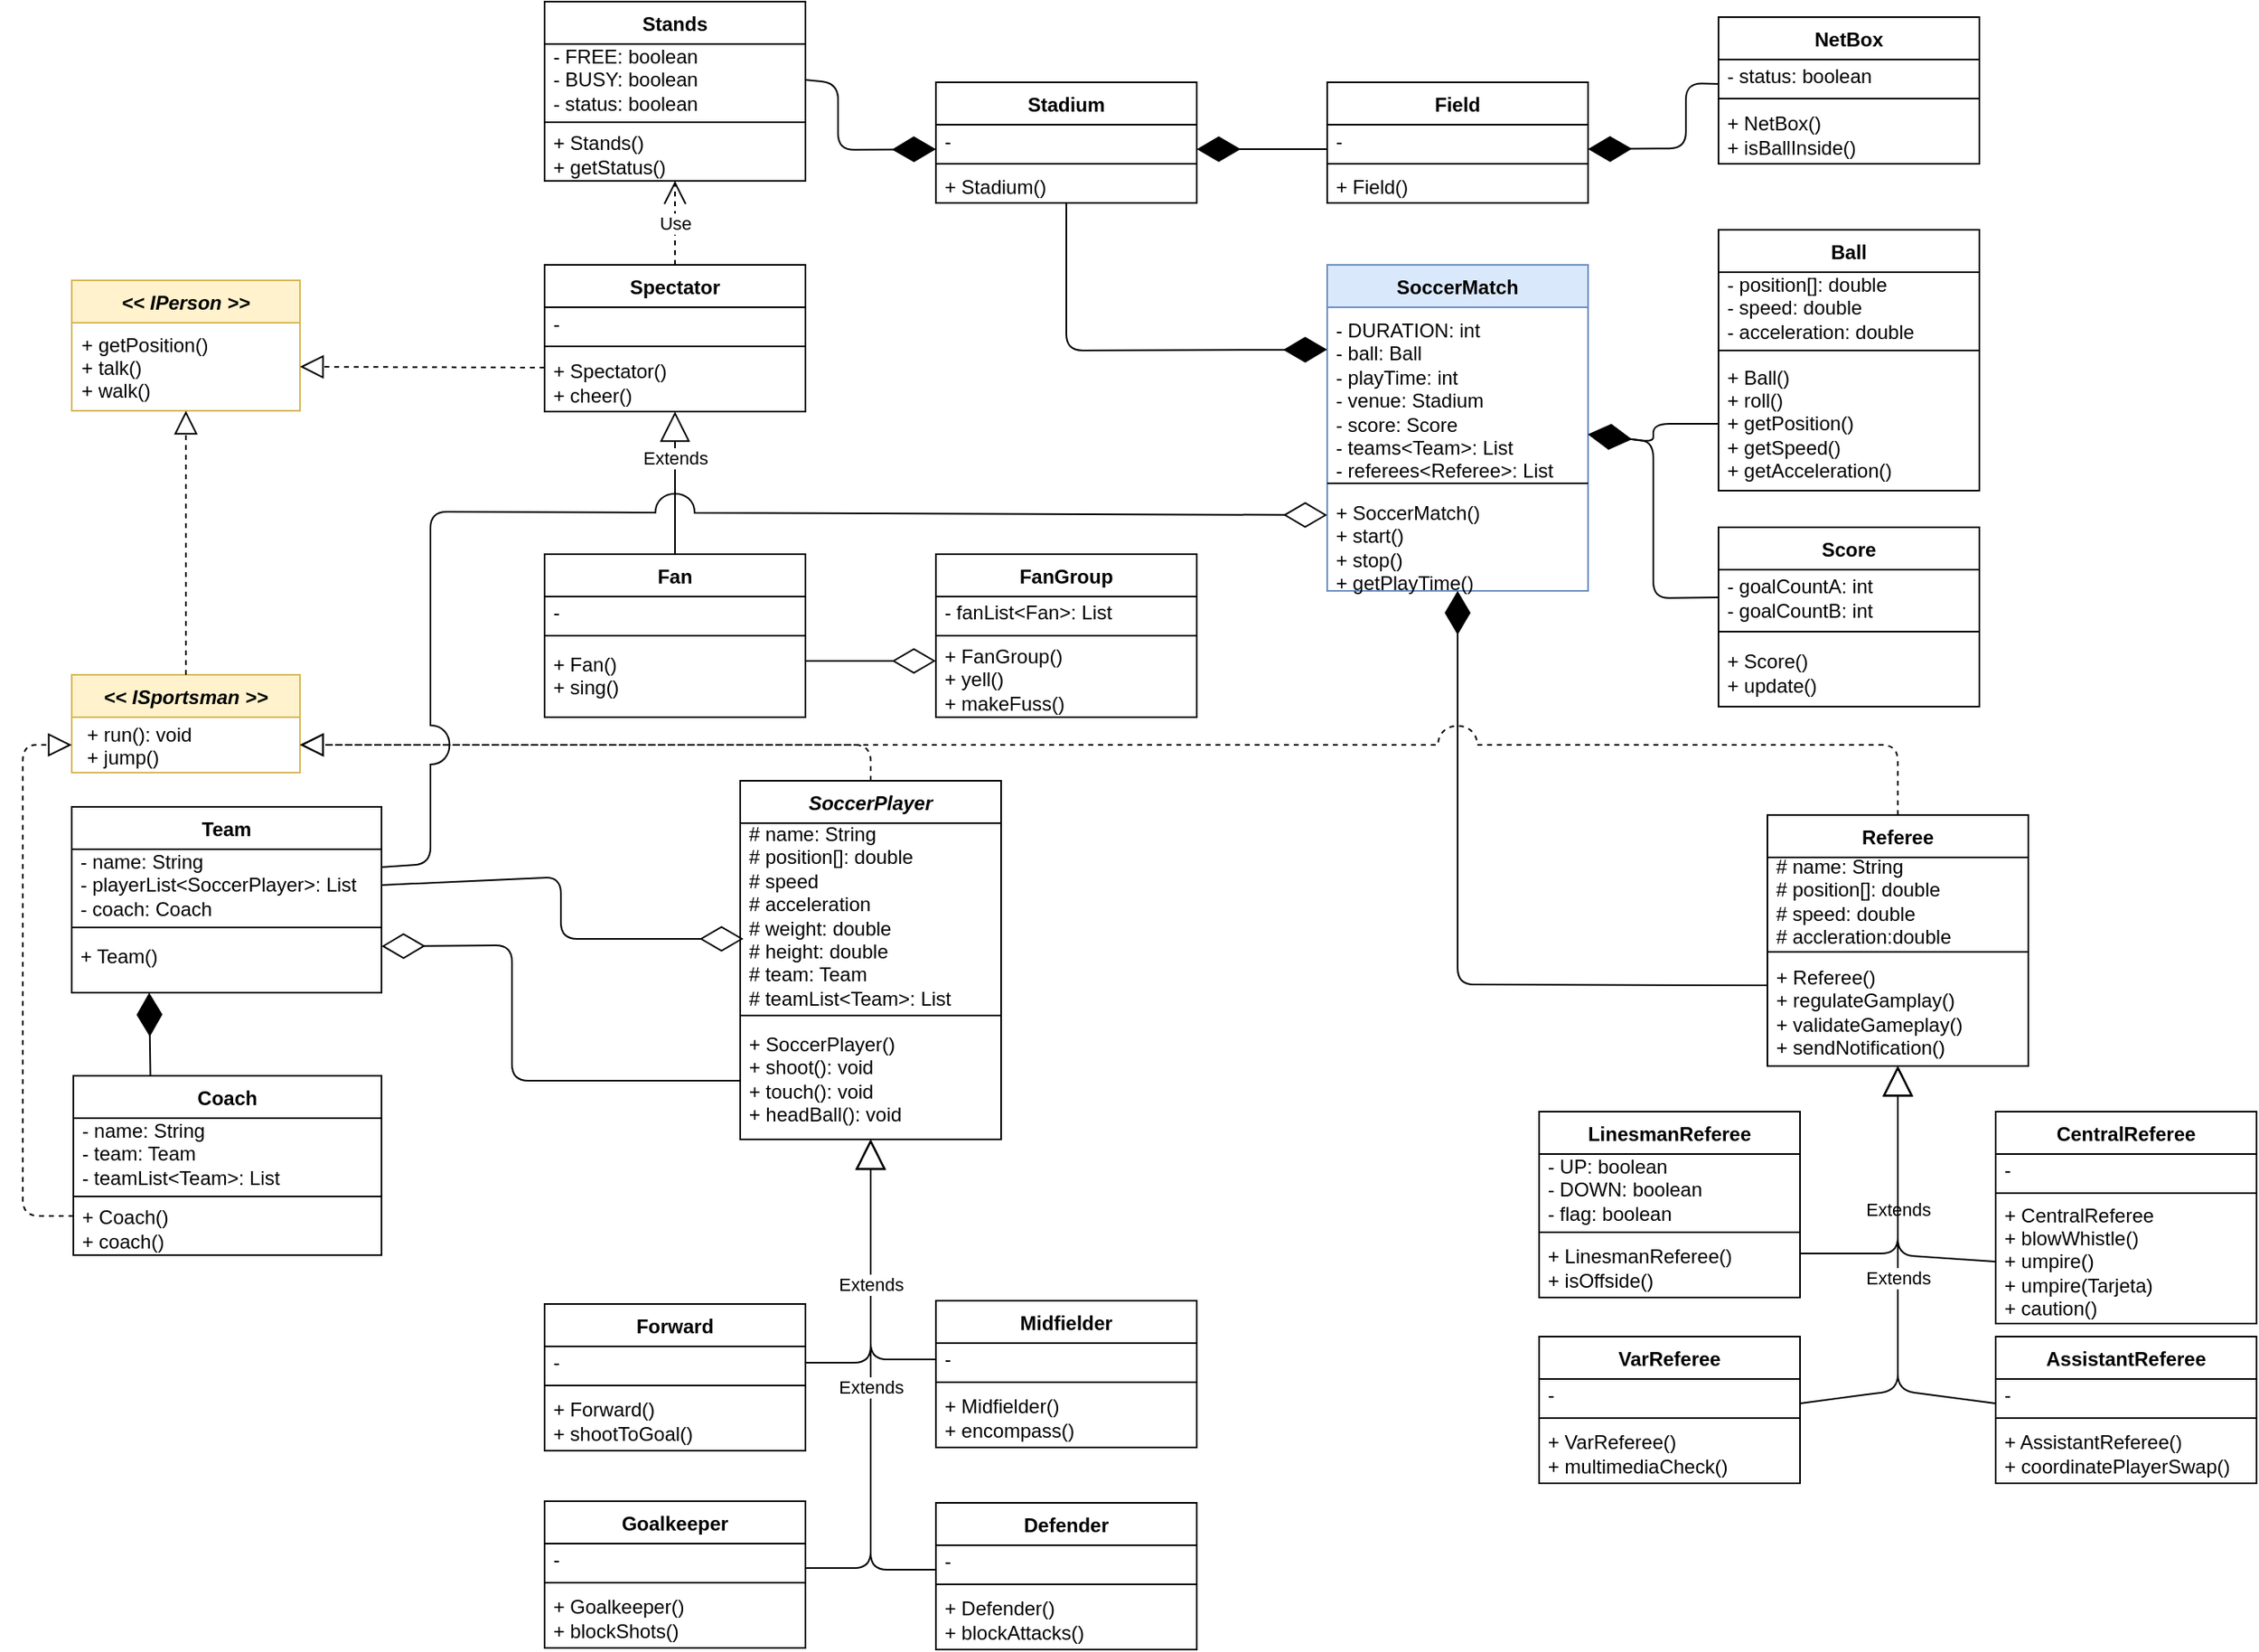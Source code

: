 <mxfile version="10.6.6" type="device"><diagram id="W4OydyBLqJ430zcBd8eJ" name="Page-1"><mxGraphModel dx="556" dy="326" grid="1" gridSize="10" guides="1" tooltips="1" connect="1" arrows="1" fold="1" page="1" pageScale="1" pageWidth="850" pageHeight="1100" math="0" shadow="0"><root><mxCell id="0"/><mxCell id="1" parent="0"/><mxCell id="xYH_b4PpaxSMc2fAqh4Q-1" value="SoccerPlayer" style="swimlane;fontStyle=3;align=center;verticalAlign=top;childLayout=stackLayout;horizontal=1;startSize=26;horizontalStack=0;resizeParent=1;resizeParentMax=0;resizeLast=0;collapsible=1;marginBottom=0;" parent="1" vertex="1"><mxGeometry x="520" y="508" width="160" height="220" as="geometry"/></mxCell><mxCell id="xYH_b4PpaxSMc2fAqh4Q-5" value="&lt;div&gt;&amp;nbsp;# name: String&lt;/div&gt;&lt;div&gt;&amp;nbsp;# position[]: double&lt;/div&gt;&lt;div&gt;&amp;nbsp;# speed&lt;/div&gt;&lt;div&gt;&amp;nbsp;# acceleration&lt;/div&gt;&lt;div&gt;&amp;nbsp;# weight: double&lt;br&gt;&lt;/div&gt;&lt;div&gt;&amp;nbsp;# height: double&lt;/div&gt;&lt;div&gt;&amp;nbsp;# team: Team&lt;/div&gt;&lt;div&gt;&amp;nbsp;# teamList&amp;lt;Team&amp;gt;: List&lt;br&gt;&lt;/div&gt;" style="text;html=1;strokeColor=none;fillColor=none;align=left;verticalAlign=middle;whiteSpace=wrap;rounded=0;" parent="xYH_b4PpaxSMc2fAqh4Q-1" vertex="1"><mxGeometry y="26" width="160" height="114" as="geometry"/></mxCell><mxCell id="xYH_b4PpaxSMc2fAqh4Q-3" value="" style="line;strokeWidth=1;fillColor=none;align=left;verticalAlign=middle;spacingTop=-1;spacingLeft=3;spacingRight=3;rotatable=0;labelPosition=right;points=[];portConstraint=eastwest;" parent="xYH_b4PpaxSMc2fAqh4Q-1" vertex="1"><mxGeometry y="140" width="160" height="8" as="geometry"/></mxCell><mxCell id="xYH_b4PpaxSMc2fAqh4Q-6" value="&lt;div&gt;&amp;nbsp;+ SoccerPlayer()&lt;br&gt;&lt;/div&gt;&lt;div&gt;&amp;nbsp;+ shoot(): void&lt;br&gt;&lt;/div&gt;&lt;div&gt;&amp;nbsp;+ touch(): void&lt;br&gt;&lt;/div&gt;&lt;div&gt;&amp;nbsp;+ headBall(): void&lt;br&gt;&lt;/div&gt;" style="text;html=1;strokeColor=none;fillColor=none;align=left;verticalAlign=top;whiteSpace=wrap;rounded=0;" parent="xYH_b4PpaxSMc2fAqh4Q-1" vertex="1"><mxGeometry y="148" width="160" height="72" as="geometry"/></mxCell><mxCell id="xYH_b4PpaxSMc2fAqh4Q-7" value="Forward" style="swimlane;fontStyle=1;align=center;verticalAlign=top;childLayout=stackLayout;horizontal=1;startSize=26;horizontalStack=0;resizeParent=1;resizeParentMax=0;resizeLast=0;collapsible=1;marginBottom=0;" parent="1" vertex="1"><mxGeometry x="400" y="829" width="160" height="90" as="geometry"/></mxCell><mxCell id="xYH_b4PpaxSMc2fAqh4Q-8" value="&amp;nbsp;-&amp;nbsp;" style="text;html=1;strokeColor=none;fillColor=none;align=left;verticalAlign=middle;whiteSpace=wrap;rounded=0;" parent="xYH_b4PpaxSMc2fAqh4Q-7" vertex="1"><mxGeometry y="26" width="160" height="20" as="geometry"/></mxCell><mxCell id="xYH_b4PpaxSMc2fAqh4Q-9" value="" style="line;strokeWidth=1;fillColor=none;align=left;verticalAlign=middle;spacingTop=-1;spacingLeft=3;spacingRight=3;rotatable=0;labelPosition=right;points=[];portConstraint=eastwest;" parent="xYH_b4PpaxSMc2fAqh4Q-7" vertex="1"><mxGeometry y="46" width="160" height="8" as="geometry"/></mxCell><mxCell id="xYH_b4PpaxSMc2fAqh4Q-10" value="&lt;div&gt;&amp;nbsp;+ Forward()&lt;br&gt;&lt;/div&gt;&lt;div&gt;&amp;nbsp;+ shootToGoal()&lt;/div&gt;" style="text;html=1;strokeColor=none;fillColor=none;align=left;verticalAlign=middle;whiteSpace=wrap;rounded=0;" parent="xYH_b4PpaxSMc2fAqh4Q-7" vertex="1"><mxGeometry y="54" width="160" height="36" as="geometry"/></mxCell><mxCell id="xYH_b4PpaxSMc2fAqh4Q-11" value="Defender" style="swimlane;fontStyle=1;align=center;verticalAlign=top;childLayout=stackLayout;horizontal=1;startSize=26;horizontalStack=0;resizeParent=1;resizeParentMax=0;resizeLast=0;collapsible=1;marginBottom=0;" parent="1" vertex="1"><mxGeometry x="640" y="951" width="160" height="90" as="geometry"/></mxCell><mxCell id="xYH_b4PpaxSMc2fAqh4Q-12" value="&amp;nbsp;-&amp;nbsp;" style="text;html=1;strokeColor=none;fillColor=none;align=left;verticalAlign=middle;whiteSpace=wrap;rounded=0;" parent="xYH_b4PpaxSMc2fAqh4Q-11" vertex="1"><mxGeometry y="26" width="160" height="20" as="geometry"/></mxCell><mxCell id="xYH_b4PpaxSMc2fAqh4Q-13" value="" style="line;strokeWidth=1;fillColor=none;align=left;verticalAlign=middle;spacingTop=-1;spacingLeft=3;spacingRight=3;rotatable=0;labelPosition=right;points=[];portConstraint=eastwest;" parent="xYH_b4PpaxSMc2fAqh4Q-11" vertex="1"><mxGeometry y="46" width="160" height="8" as="geometry"/></mxCell><mxCell id="xYH_b4PpaxSMc2fAqh4Q-14" value="&amp;nbsp;+ Defender()&lt;br&gt;&amp;nbsp;+ blockAttacks()&lt;br&gt;" style="text;html=1;strokeColor=none;fillColor=none;align=left;verticalAlign=middle;whiteSpace=wrap;rounded=0;" parent="xYH_b4PpaxSMc2fAqh4Q-11" vertex="1"><mxGeometry y="54" width="160" height="36" as="geometry"/></mxCell><mxCell id="xYH_b4PpaxSMc2fAqh4Q-15" value="Midfielder" style="swimlane;fontStyle=1;align=center;verticalAlign=top;childLayout=stackLayout;horizontal=1;startSize=26;horizontalStack=0;resizeParent=1;resizeParentMax=0;resizeLast=0;collapsible=1;marginBottom=0;" parent="1" vertex="1"><mxGeometry x="640" y="827" width="160" height="90" as="geometry"/></mxCell><mxCell id="xYH_b4PpaxSMc2fAqh4Q-16" value="&amp;nbsp;-&amp;nbsp;" style="text;html=1;strokeColor=none;fillColor=none;align=left;verticalAlign=middle;whiteSpace=wrap;rounded=0;" parent="xYH_b4PpaxSMc2fAqh4Q-15" vertex="1"><mxGeometry y="26" width="160" height="20" as="geometry"/></mxCell><mxCell id="xYH_b4PpaxSMc2fAqh4Q-17" value="" style="line;strokeWidth=1;fillColor=none;align=left;verticalAlign=middle;spacingTop=-1;spacingLeft=3;spacingRight=3;rotatable=0;labelPosition=right;points=[];portConstraint=eastwest;" parent="xYH_b4PpaxSMc2fAqh4Q-15" vertex="1"><mxGeometry y="46" width="160" height="8" as="geometry"/></mxCell><mxCell id="xYH_b4PpaxSMc2fAqh4Q-18" value="&amp;nbsp;+ Midfielder()&lt;br&gt;&amp;nbsp;+ encompass()&lt;br&gt;" style="text;html=1;strokeColor=none;fillColor=none;align=left;verticalAlign=middle;whiteSpace=wrap;rounded=0;" parent="xYH_b4PpaxSMc2fAqh4Q-15" vertex="1"><mxGeometry y="54" width="160" height="36" as="geometry"/></mxCell><mxCell id="xYH_b4PpaxSMc2fAqh4Q-19" value="Goalkeeper" style="swimlane;fontStyle=1;align=center;verticalAlign=top;childLayout=stackLayout;horizontal=1;startSize=26;horizontalStack=0;resizeParent=1;resizeParentMax=0;resizeLast=0;collapsible=1;marginBottom=0;" parent="1" vertex="1"><mxGeometry x="400" y="950" width="160" height="90" as="geometry"/></mxCell><mxCell id="xYH_b4PpaxSMc2fAqh4Q-20" value="&amp;nbsp;-&amp;nbsp;" style="text;html=1;strokeColor=none;fillColor=none;align=left;verticalAlign=middle;whiteSpace=wrap;rounded=0;" parent="xYH_b4PpaxSMc2fAqh4Q-19" vertex="1"><mxGeometry y="26" width="160" height="20" as="geometry"/></mxCell><mxCell id="xYH_b4PpaxSMc2fAqh4Q-21" value="" style="line;strokeWidth=1;fillColor=none;align=left;verticalAlign=middle;spacingTop=-1;spacingLeft=3;spacingRight=3;rotatable=0;labelPosition=right;points=[];portConstraint=eastwest;" parent="xYH_b4PpaxSMc2fAqh4Q-19" vertex="1"><mxGeometry y="46" width="160" height="8" as="geometry"/></mxCell><mxCell id="xYH_b4PpaxSMc2fAqh4Q-22" value="&lt;div&gt;&amp;nbsp;+ Goalkeeper()&lt;br&gt;&lt;/div&gt;&lt;div&gt;&amp;nbsp;+ blockShots()&lt;/div&gt;" style="text;html=1;strokeColor=none;fillColor=none;align=left;verticalAlign=middle;whiteSpace=wrap;rounded=0;" parent="xYH_b4PpaxSMc2fAqh4Q-19" vertex="1"><mxGeometry y="54" width="160" height="36" as="geometry"/></mxCell><mxCell id="xYH_b4PpaxSMc2fAqh4Q-23" value="Referee" style="swimlane;fontStyle=1;align=center;verticalAlign=top;childLayout=stackLayout;horizontal=1;startSize=26;horizontalStack=0;resizeParent=1;resizeParentMax=0;resizeLast=0;collapsible=1;marginBottom=0;" parent="1" vertex="1"><mxGeometry x="1150" y="529" width="160" height="154" as="geometry"/></mxCell><mxCell id="xYH_b4PpaxSMc2fAqh4Q-24" value="&amp;nbsp;# name: String&lt;br&gt;&amp;nbsp;# position[]: double&lt;br&gt;&amp;nbsp;# speed: double&lt;br&gt;&amp;nbsp;# accleration:double&lt;br&gt;" style="text;html=1;strokeColor=none;fillColor=none;align=left;verticalAlign=middle;whiteSpace=wrap;rounded=0;" parent="xYH_b4PpaxSMc2fAqh4Q-23" vertex="1"><mxGeometry y="26" width="160" height="54" as="geometry"/></mxCell><mxCell id="xYH_b4PpaxSMc2fAqh4Q-25" value="" style="line;strokeWidth=1;fillColor=none;align=left;verticalAlign=middle;spacingTop=-1;spacingLeft=3;spacingRight=3;rotatable=0;labelPosition=right;points=[];portConstraint=eastwest;" parent="xYH_b4PpaxSMc2fAqh4Q-23" vertex="1"><mxGeometry y="80" width="160" height="8" as="geometry"/></mxCell><mxCell id="xYH_b4PpaxSMc2fAqh4Q-26" value="&lt;div&gt;&amp;nbsp;+ Referee()&lt;br&gt;&lt;/div&gt;&lt;div&gt;&amp;nbsp;+ regulateGamplay()&lt;/div&gt;&lt;div&gt;&amp;nbsp;+ validateGameplay()&lt;br&gt;&lt;/div&gt;&lt;div&gt;&amp;nbsp;+ sendNotification()&lt;/div&gt;" style="text;html=1;strokeColor=none;fillColor=none;align=left;verticalAlign=middle;whiteSpace=wrap;rounded=0;" parent="xYH_b4PpaxSMc2fAqh4Q-23" vertex="1"><mxGeometry y="88" width="160" height="66" as="geometry"/></mxCell><mxCell id="xYH_b4PpaxSMc2fAqh4Q-27" value="LinesmanReferee" style="swimlane;fontStyle=1;align=center;verticalAlign=top;childLayout=stackLayout;horizontal=1;startSize=26;horizontalStack=0;resizeParent=1;resizeParentMax=0;resizeLast=0;collapsible=1;marginBottom=0;" parent="1" vertex="1"><mxGeometry x="1010" y="711" width="160" height="114" as="geometry"/></mxCell><mxCell id="xYH_b4PpaxSMc2fAqh4Q-28" value="&amp;nbsp;- UP: boolean&lt;br&gt;&amp;nbsp;- DOWN: boolean&lt;br&gt;&amp;nbsp;- flag: boolean&lt;br&gt;" style="text;html=1;strokeColor=none;fillColor=none;align=left;verticalAlign=middle;whiteSpace=wrap;rounded=0;" parent="xYH_b4PpaxSMc2fAqh4Q-27" vertex="1"><mxGeometry y="26" width="160" height="44" as="geometry"/></mxCell><mxCell id="xYH_b4PpaxSMc2fAqh4Q-29" value="" style="line;strokeWidth=1;fillColor=none;align=left;verticalAlign=middle;spacingTop=-1;spacingLeft=3;spacingRight=3;rotatable=0;labelPosition=right;points=[];portConstraint=eastwest;" parent="xYH_b4PpaxSMc2fAqh4Q-27" vertex="1"><mxGeometry y="70" width="160" height="8" as="geometry"/></mxCell><mxCell id="xYH_b4PpaxSMc2fAqh4Q-30" value="&amp;nbsp;+ LinesmanReferee()&lt;br&gt;&amp;nbsp;+ isOffside()&lt;br&gt;" style="text;html=1;strokeColor=none;fillColor=none;align=left;verticalAlign=middle;whiteSpace=wrap;rounded=0;" parent="xYH_b4PpaxSMc2fAqh4Q-27" vertex="1"><mxGeometry y="78" width="160" height="36" as="geometry"/></mxCell><mxCell id="xYH_b4PpaxSMc2fAqh4Q-32" value="CentralReferee" style="swimlane;fontStyle=1;align=center;verticalAlign=top;childLayout=stackLayout;horizontal=1;startSize=26;horizontalStack=0;resizeParent=1;resizeParentMax=0;resizeLast=0;collapsible=1;marginBottom=0;" parent="1" vertex="1"><mxGeometry x="1290" y="711" width="160" height="130" as="geometry"/></mxCell><mxCell id="xYH_b4PpaxSMc2fAqh4Q-33" value="&amp;nbsp;-&amp;nbsp;" style="text;html=1;strokeColor=none;fillColor=none;align=left;verticalAlign=middle;whiteSpace=wrap;rounded=0;" parent="xYH_b4PpaxSMc2fAqh4Q-32" vertex="1"><mxGeometry y="26" width="160" height="20" as="geometry"/></mxCell><mxCell id="xYH_b4PpaxSMc2fAqh4Q-34" value="" style="line;strokeWidth=1;fillColor=none;align=left;verticalAlign=middle;spacingTop=-1;spacingLeft=3;spacingRight=3;rotatable=0;labelPosition=right;points=[];portConstraint=eastwest;" parent="xYH_b4PpaxSMc2fAqh4Q-32" vertex="1"><mxGeometry y="46" width="160" height="8" as="geometry"/></mxCell><mxCell id="xYH_b4PpaxSMc2fAqh4Q-35" value="&lt;div&gt;&amp;nbsp;+ CentralReferee&lt;/div&gt;&lt;div&gt;&amp;nbsp;+ blowWhistle()&lt;/div&gt;&lt;div&gt;&amp;nbsp;+ umpire()&lt;/div&gt;&lt;div&gt;&amp;nbsp;+ umpire(Tarjeta)&lt;/div&gt;&lt;div&gt;&amp;nbsp;+ caution()&lt;br&gt;&lt;/div&gt;" style="text;html=1;strokeColor=none;fillColor=none;align=left;verticalAlign=middle;whiteSpace=wrap;rounded=0;" parent="xYH_b4PpaxSMc2fAqh4Q-32" vertex="1"><mxGeometry y="54" width="160" height="76" as="geometry"/></mxCell><mxCell id="xYH_b4PpaxSMc2fAqh4Q-36" value="AssistantReferee" style="swimlane;fontStyle=1;align=center;verticalAlign=top;childLayout=stackLayout;horizontal=1;startSize=26;horizontalStack=0;resizeParent=1;resizeParentMax=0;resizeLast=0;collapsible=1;marginBottom=0;" parent="1" vertex="1"><mxGeometry x="1290" y="849" width="160" height="90" as="geometry"/></mxCell><mxCell id="xYH_b4PpaxSMc2fAqh4Q-37" value="&amp;nbsp;-&amp;nbsp;" style="text;html=1;strokeColor=none;fillColor=none;align=left;verticalAlign=middle;whiteSpace=wrap;rounded=0;" parent="xYH_b4PpaxSMc2fAqh4Q-36" vertex="1"><mxGeometry y="26" width="160" height="20" as="geometry"/></mxCell><mxCell id="xYH_b4PpaxSMc2fAqh4Q-38" value="" style="line;strokeWidth=1;fillColor=none;align=left;verticalAlign=middle;spacingTop=-1;spacingLeft=3;spacingRight=3;rotatable=0;labelPosition=right;points=[];portConstraint=eastwest;" parent="xYH_b4PpaxSMc2fAqh4Q-36" vertex="1"><mxGeometry y="46" width="160" height="8" as="geometry"/></mxCell><mxCell id="xYH_b4PpaxSMc2fAqh4Q-39" value="&lt;div&gt;&amp;nbsp;+ AssistantReferee()&lt;br&gt;&lt;/div&gt;&lt;div&gt;&amp;nbsp;+ coordinatePlayerSwap()&lt;/div&gt;" style="text;html=1;strokeColor=none;fillColor=none;align=left;verticalAlign=middle;whiteSpace=wrap;rounded=0;" parent="xYH_b4PpaxSMc2fAqh4Q-36" vertex="1"><mxGeometry y="54" width="160" height="36" as="geometry"/></mxCell><mxCell id="xYH_b4PpaxSMc2fAqh4Q-40" value="VarReferee" style="swimlane;fontStyle=1;align=center;verticalAlign=top;childLayout=stackLayout;horizontal=1;startSize=26;horizontalStack=0;resizeParent=1;resizeParentMax=0;resizeLast=0;collapsible=1;marginBottom=0;" parent="1" vertex="1"><mxGeometry x="1010" y="849" width="160" height="90" as="geometry"/></mxCell><mxCell id="xYH_b4PpaxSMc2fAqh4Q-41" value="&amp;nbsp;-&amp;nbsp;" style="text;html=1;strokeColor=none;fillColor=none;align=left;verticalAlign=middle;whiteSpace=wrap;rounded=0;" parent="xYH_b4PpaxSMc2fAqh4Q-40" vertex="1"><mxGeometry y="26" width="160" height="20" as="geometry"/></mxCell><mxCell id="xYH_b4PpaxSMc2fAqh4Q-42" value="" style="line;strokeWidth=1;fillColor=none;align=left;verticalAlign=middle;spacingTop=-1;spacingLeft=3;spacingRight=3;rotatable=0;labelPosition=right;points=[];portConstraint=eastwest;" parent="xYH_b4PpaxSMc2fAqh4Q-40" vertex="1"><mxGeometry y="46" width="160" height="8" as="geometry"/></mxCell><mxCell id="xYH_b4PpaxSMc2fAqh4Q-43" value="&amp;nbsp;+ VarReferee()&lt;br&gt;&amp;nbsp;+ multimediaCheck()&lt;br&gt;" style="text;html=1;strokeColor=none;fillColor=none;align=left;verticalAlign=middle;whiteSpace=wrap;rounded=0;" parent="xYH_b4PpaxSMc2fAqh4Q-40" vertex="1"><mxGeometry y="54" width="160" height="36" as="geometry"/></mxCell><mxCell id="xYH_b4PpaxSMc2fAqh4Q-44" value="Spectator" style="swimlane;fontStyle=1;align=center;verticalAlign=top;childLayout=stackLayout;horizontal=1;startSize=26;horizontalStack=0;resizeParent=1;resizeParentMax=0;resizeLast=0;collapsible=1;marginBottom=0;" parent="1" vertex="1"><mxGeometry x="400" y="191.5" width="160" height="90" as="geometry"/></mxCell><mxCell id="xYH_b4PpaxSMc2fAqh4Q-45" value="&amp;nbsp;-&amp;nbsp;" style="text;html=1;strokeColor=none;fillColor=none;align=left;verticalAlign=middle;whiteSpace=wrap;rounded=0;" parent="xYH_b4PpaxSMc2fAqh4Q-44" vertex="1"><mxGeometry y="26" width="160" height="20" as="geometry"/></mxCell><mxCell id="xYH_b4PpaxSMc2fAqh4Q-46" value="" style="line;strokeWidth=1;fillColor=none;align=left;verticalAlign=middle;spacingTop=-1;spacingLeft=3;spacingRight=3;rotatable=0;labelPosition=right;points=[];portConstraint=eastwest;" parent="xYH_b4PpaxSMc2fAqh4Q-44" vertex="1"><mxGeometry y="46" width="160" height="8" as="geometry"/></mxCell><mxCell id="xYH_b4PpaxSMc2fAqh4Q-47" value="&lt;div&gt;&amp;nbsp;+ Spectator()&lt;br&gt;&lt;/div&gt;&lt;div&gt;&amp;nbsp;+ cheer()&lt;/div&gt;" style="text;html=1;strokeColor=none;fillColor=none;align=left;verticalAlign=middle;whiteSpace=wrap;rounded=0;" parent="xYH_b4PpaxSMc2fAqh4Q-44" vertex="1"><mxGeometry y="54" width="160" height="36" as="geometry"/></mxCell><mxCell id="xYH_b4PpaxSMc2fAqh4Q-48" value="Field" style="swimlane;fontStyle=1;align=center;verticalAlign=top;childLayout=stackLayout;horizontal=1;startSize=26;horizontalStack=0;resizeParent=1;resizeParentMax=0;resizeLast=0;collapsible=1;marginBottom=0;" parent="1" vertex="1"><mxGeometry x="880" y="79.5" width="160" height="74" as="geometry"/></mxCell><mxCell id="xYH_b4PpaxSMc2fAqh4Q-49" value="&amp;nbsp;-&amp;nbsp;" style="text;html=1;strokeColor=none;fillColor=none;align=left;verticalAlign=middle;whiteSpace=wrap;rounded=0;" parent="xYH_b4PpaxSMc2fAqh4Q-48" vertex="1"><mxGeometry y="26" width="160" height="20" as="geometry"/></mxCell><mxCell id="xYH_b4PpaxSMc2fAqh4Q-50" value="" style="line;strokeWidth=1;fillColor=none;align=left;verticalAlign=middle;spacingTop=-1;spacingLeft=3;spacingRight=3;rotatable=0;labelPosition=right;points=[];portConstraint=eastwest;" parent="xYH_b4PpaxSMc2fAqh4Q-48" vertex="1"><mxGeometry y="46" width="160" height="8" as="geometry"/></mxCell><mxCell id="xYH_b4PpaxSMc2fAqh4Q-51" value="&amp;nbsp;+ Field()" style="text;html=1;strokeColor=none;fillColor=none;align=left;verticalAlign=middle;whiteSpace=wrap;rounded=0;" parent="xYH_b4PpaxSMc2fAqh4Q-48" vertex="1"><mxGeometry y="54" width="160" height="20" as="geometry"/></mxCell><mxCell id="xYH_b4PpaxSMc2fAqh4Q-52" value="Stadium" style="swimlane;fontStyle=1;align=center;verticalAlign=top;childLayout=stackLayout;horizontal=1;startSize=26;horizontalStack=0;resizeParent=1;resizeParentMax=0;resizeLast=0;collapsible=1;marginBottom=0;" parent="1" vertex="1"><mxGeometry x="640" y="79.5" width="160" height="74" as="geometry"/></mxCell><mxCell id="xYH_b4PpaxSMc2fAqh4Q-53" value="&amp;nbsp;-&amp;nbsp;" style="text;html=1;strokeColor=none;fillColor=none;align=left;verticalAlign=middle;whiteSpace=wrap;rounded=0;" parent="xYH_b4PpaxSMc2fAqh4Q-52" vertex="1"><mxGeometry y="26" width="160" height="20" as="geometry"/></mxCell><mxCell id="xYH_b4PpaxSMc2fAqh4Q-54" value="" style="line;strokeWidth=1;fillColor=none;align=left;verticalAlign=middle;spacingTop=-1;spacingLeft=3;spacingRight=3;rotatable=0;labelPosition=right;points=[];portConstraint=eastwest;" parent="xYH_b4PpaxSMc2fAqh4Q-52" vertex="1"><mxGeometry y="46" width="160" height="8" as="geometry"/></mxCell><mxCell id="xYH_b4PpaxSMc2fAqh4Q-55" value="&amp;nbsp;+ Stadium()" style="text;html=1;strokeColor=none;fillColor=none;align=left;verticalAlign=middle;whiteSpace=wrap;rounded=0;" parent="xYH_b4PpaxSMc2fAqh4Q-52" vertex="1"><mxGeometry y="54" width="160" height="20" as="geometry"/></mxCell><mxCell id="xYH_b4PpaxSMc2fAqh4Q-56" value="Score" style="swimlane;fontStyle=1;align=center;verticalAlign=top;childLayout=stackLayout;horizontal=1;startSize=26;horizontalStack=0;resizeParent=1;resizeParentMax=0;resizeLast=0;collapsible=1;marginBottom=0;" parent="1" vertex="1"><mxGeometry x="1120" y="352.5" width="160" height="110" as="geometry"/></mxCell><mxCell id="xYH_b4PpaxSMc2fAqh4Q-57" value="&lt;div&gt;&amp;nbsp;- goalCountA: int&lt;/div&gt;&lt;div&gt;&amp;nbsp;- goalCountB: int&lt;br&gt;&lt;/div&gt;" style="text;html=1;strokeColor=none;fillColor=none;align=left;verticalAlign=middle;whiteSpace=wrap;rounded=0;" parent="xYH_b4PpaxSMc2fAqh4Q-56" vertex="1"><mxGeometry y="26" width="160" height="34" as="geometry"/></mxCell><mxCell id="xYH_b4PpaxSMc2fAqh4Q-58" value="" style="line;strokeWidth=1;fillColor=none;align=left;verticalAlign=middle;spacingTop=-1;spacingLeft=3;spacingRight=3;rotatable=0;labelPosition=right;points=[];portConstraint=eastwest;" parent="xYH_b4PpaxSMc2fAqh4Q-56" vertex="1"><mxGeometry y="60" width="160" height="8" as="geometry"/></mxCell><mxCell id="xYH_b4PpaxSMc2fAqh4Q-59" value="&lt;div&gt;&amp;nbsp;+ Score()&lt;br&gt;&lt;/div&gt;&lt;div&gt;&amp;nbsp;+ update()&lt;/div&gt;" style="text;html=1;strokeColor=none;fillColor=none;align=left;verticalAlign=middle;whiteSpace=wrap;rounded=0;" parent="xYH_b4PpaxSMc2fAqh4Q-56" vertex="1"><mxGeometry y="68" width="160" height="42" as="geometry"/></mxCell><mxCell id="xYH_b4PpaxSMc2fAqh4Q-60" value="Fan" style="swimlane;fontStyle=1;align=center;verticalAlign=top;childLayout=stackLayout;horizontal=1;startSize=26;horizontalStack=0;resizeParent=1;resizeParentMax=0;resizeLast=0;collapsible=1;marginBottom=0;" parent="1" vertex="1"><mxGeometry x="400" y="369" width="160" height="100" as="geometry"/></mxCell><mxCell id="xYH_b4PpaxSMc2fAqh4Q-61" value="&amp;nbsp;-&amp;nbsp;" style="text;html=1;strokeColor=none;fillColor=none;align=left;verticalAlign=middle;whiteSpace=wrap;rounded=0;" parent="xYH_b4PpaxSMc2fAqh4Q-60" vertex="1"><mxGeometry y="26" width="160" height="20" as="geometry"/></mxCell><mxCell id="xYH_b4PpaxSMc2fAqh4Q-62" value="" style="line;strokeWidth=1;fillColor=none;align=left;verticalAlign=middle;spacingTop=-1;spacingLeft=3;spacingRight=3;rotatable=0;labelPosition=right;points=[];portConstraint=eastwest;" parent="xYH_b4PpaxSMc2fAqh4Q-60" vertex="1"><mxGeometry y="46" width="160" height="8" as="geometry"/></mxCell><mxCell id="xYH_b4PpaxSMc2fAqh4Q-63" value="&lt;div&gt;&amp;nbsp;+ Fan()&lt;br&gt;&lt;/div&gt;&lt;div&gt;&amp;nbsp;+ sing()&lt;/div&gt;" style="text;html=1;strokeColor=none;fillColor=none;align=left;verticalAlign=top;whiteSpace=wrap;rounded=0;" parent="xYH_b4PpaxSMc2fAqh4Q-60" vertex="1"><mxGeometry y="54" width="160" height="46" as="geometry"/></mxCell><mxCell id="xYH_b4PpaxSMc2fAqh4Q-64" value="Extends" style="endArrow=block;endSize=16;endFill=0;html=1;entryX=0.5;entryY=1;entryDx=0;entryDy=0;exitX=0;exitY=0.5;exitDx=0;exitDy=0;" parent="1" source="xYH_b4PpaxSMc2fAqh4Q-35" target="xYH_b4PpaxSMc2fAqh4Q-26" edge="1"><mxGeometry width="160" relative="1" as="geometry"><mxPoint x="1050" y="653" as="sourcePoint"/><mxPoint x="1210" y="653" as="targetPoint"/><Array as="points"><mxPoint x="1230" y="799"/></Array></mxGeometry></mxCell><mxCell id="xYH_b4PpaxSMc2fAqh4Q-70" value="Extends" style="endArrow=block;endSize=16;endFill=0;html=1;entryX=0.5;entryY=1;entryDx=0;entryDy=0;exitX=0;exitY=0.75;exitDx=0;exitDy=0;" parent="1" target="xYH_b4PpaxSMc2fAqh4Q-26" edge="1" source="xYH_b4PpaxSMc2fAqh4Q-37"><mxGeometry width="160" relative="1" as="geometry"><mxPoint x="1290" y="850" as="sourcePoint"/><mxPoint x="1220" y="637" as="targetPoint"/><Array as="points"><mxPoint x="1230" y="882"/></Array></mxGeometry></mxCell><mxCell id="xYH_b4PpaxSMc2fAqh4Q-71" value="Extends" style="endArrow=block;endSize=16;endFill=0;html=1;entryX=0.5;entryY=1;entryDx=0;entryDy=0;exitX=1;exitY=0.25;exitDx=0;exitDy=0;" parent="1" source="xYH_b4PpaxSMc2fAqh4Q-30" target="xYH_b4PpaxSMc2fAqh4Q-26" edge="1"><mxGeometry width="160" relative="1" as="geometry"><mxPoint x="800" y="570" as="sourcePoint"/><mxPoint x="960" y="570" as="targetPoint"/><Array as="points"><mxPoint x="1230" y="798"/></Array></mxGeometry></mxCell><mxCell id="xYH_b4PpaxSMc2fAqh4Q-72" value="Extends" style="endArrow=block;endSize=16;endFill=0;html=1;entryX=0.5;entryY=1;entryDx=0;entryDy=0;exitX=1;exitY=0.75;exitDx=0;exitDy=0;" parent="1" source="xYH_b4PpaxSMc2fAqh4Q-41" target="xYH_b4PpaxSMc2fAqh4Q-26" edge="1"><mxGeometry width="160" relative="1" as="geometry"><mxPoint x="1171" y="850" as="sourcePoint"/><mxPoint x="1230" y="637" as="targetPoint"/><Array as="points"><mxPoint x="1230" y="882"/></Array></mxGeometry></mxCell><mxCell id="xYH_b4PpaxSMc2fAqh4Q-74" value="Extends" style="endArrow=block;endSize=16;endFill=0;html=1;entryX=0.5;entryY=1;entryDx=0;entryDy=0;exitX=1;exitY=0.75;exitDx=0;exitDy=0;" parent="1" source="xYH_b4PpaxSMc2fAqh4Q-20" target="xYH_b4PpaxSMc2fAqh4Q-6" edge="1"><mxGeometry width="160" relative="1" as="geometry"><mxPoint x="370" y="981" as="sourcePoint"/><mxPoint x="530" y="981" as="targetPoint"/><Array as="points"><mxPoint x="600" y="991"/><mxPoint x="600" y="921"/><mxPoint x="600" y="843"/></Array></mxGeometry></mxCell><mxCell id="xYH_b4PpaxSMc2fAqh4Q-75" value="Extends" style="endArrow=block;endSize=16;endFill=0;html=1;entryX=0.5;entryY=1;entryDx=0;entryDy=0;exitX=0;exitY=0.75;exitDx=0;exitDy=0;" parent="1" source="xYH_b4PpaxSMc2fAqh4Q-12" target="xYH_b4PpaxSMc2fAqh4Q-6" edge="1"><mxGeometry width="160" relative="1" as="geometry"><mxPoint x="400" y="1041" as="sourcePoint"/><mxPoint x="560" y="1041" as="targetPoint"/><Array as="points"><mxPoint x="600" y="992"/><mxPoint x="600" y="922"/><mxPoint x="600" y="844"/></Array></mxGeometry></mxCell><mxCell id="xYH_b4PpaxSMc2fAqh4Q-76" value="Extends" style="endArrow=block;endSize=16;endFill=0;html=1;entryX=0.5;entryY=1;entryDx=0;entryDy=0;exitX=0;exitY=0.5;exitDx=0;exitDy=0;" parent="1" source="xYH_b4PpaxSMc2fAqh4Q-16" target="xYH_b4PpaxSMc2fAqh4Q-6" edge="1"><mxGeometry width="160" relative="1" as="geometry"><mxPoint x="680" y="971" as="sourcePoint"/><mxPoint x="840" y="971" as="targetPoint"/><Array as="points"><mxPoint x="600" y="863"/></Array></mxGeometry></mxCell><mxCell id="xYH_b4PpaxSMc2fAqh4Q-77" value="Extends" style="endArrow=block;endSize=16;endFill=0;html=1;entryX=0.5;entryY=1;entryDx=0;entryDy=0;exitX=1;exitY=0.5;exitDx=0;exitDy=0;" parent="1" source="xYH_b4PpaxSMc2fAqh4Q-8" target="xYH_b4PpaxSMc2fAqh4Q-6" edge="1"><mxGeometry width="160" relative="1" as="geometry"><mxPoint x="580" y="741" as="sourcePoint"/><mxPoint x="810" y="1051" as="targetPoint"/><Array as="points"><mxPoint x="600" y="865"/></Array></mxGeometry></mxCell><mxCell id="xYH_b4PpaxSMc2fAqh4Q-78" value="SoccerMatch" style="swimlane;fontStyle=1;align=center;verticalAlign=top;childLayout=stackLayout;horizontal=1;startSize=26;horizontalStack=0;resizeParent=1;resizeParentMax=0;resizeLast=0;collapsible=1;marginBottom=0;fillColor=#dae8fc;strokeColor=#6c8ebf;" parent="1" vertex="1"><mxGeometry x="880" y="191.5" width="160" height="200" as="geometry"/></mxCell><mxCell id="xYH_b4PpaxSMc2fAqh4Q-79" value="&lt;div&gt;&amp;nbsp;- DURATION: int&lt;/div&gt;&lt;div&gt;&amp;nbsp;- ball: Ball&lt;/div&gt;&lt;div&gt;&amp;nbsp;- playTime: int&lt;/div&gt;&lt;div&gt;&amp;nbsp;- venue: Stadium&lt;br&gt;&lt;/div&gt;&lt;div&gt;&amp;nbsp;- score: Score&lt;/div&gt;&lt;div&gt;&amp;nbsp;- teams&amp;lt;Team&amp;gt;: List&lt;/div&gt;&lt;div&gt;&amp;nbsp;- referees&amp;lt;Referee&amp;gt;: List&lt;/div&gt;" style="text;html=1;strokeColor=none;fillColor=none;align=left;verticalAlign=top;whiteSpace=wrap;rounded=0;" parent="xYH_b4PpaxSMc2fAqh4Q-78" vertex="1"><mxGeometry y="26" width="160" height="104" as="geometry"/></mxCell><mxCell id="xYH_b4PpaxSMc2fAqh4Q-80" value="" style="line;strokeWidth=1;fillColor=none;align=left;verticalAlign=middle;spacingTop=-1;spacingLeft=3;spacingRight=3;rotatable=0;labelPosition=right;points=[];portConstraint=eastwest;" parent="xYH_b4PpaxSMc2fAqh4Q-78" vertex="1"><mxGeometry y="130" width="160" height="8" as="geometry"/></mxCell><mxCell id="xYH_b4PpaxSMc2fAqh4Q-81" value="&lt;div&gt;&amp;nbsp;+ SoccerMatch()&lt;/div&gt;&lt;div&gt;&amp;nbsp;+ start()&lt;/div&gt;&lt;div&gt;&amp;nbsp;+ stop()&lt;br&gt;&lt;/div&gt;&lt;div&gt;&amp;nbsp;+ getPlayTime()&lt;/div&gt;" style="text;html=1;strokeColor=none;fillColor=none;align=left;verticalAlign=top;whiteSpace=wrap;rounded=0;" parent="xYH_b4PpaxSMc2fAqh4Q-78" vertex="1"><mxGeometry y="138" width="160" height="62" as="geometry"/></mxCell><mxCell id="xYH_b4PpaxSMc2fAqh4Q-82" value="Stands" style="swimlane;fontStyle=1;align=center;verticalAlign=top;childLayout=stackLayout;horizontal=1;startSize=26;horizontalStack=0;resizeParent=1;resizeParentMax=0;resizeLast=0;collapsible=1;marginBottom=0;" parent="1" vertex="1"><mxGeometry x="400" y="30" width="160" height="110" as="geometry"/></mxCell><mxCell id="xYH_b4PpaxSMc2fAqh4Q-83" value="&lt;div&gt;&amp;nbsp;- FREE: boolean&lt;/div&gt;&lt;div&gt;&amp;nbsp;- BUSY: boolean&lt;br&gt;&lt;/div&gt;&lt;div&gt;&amp;nbsp;- status: boolean&lt;/div&gt;" style="text;html=1;strokeColor=none;fillColor=none;align=left;verticalAlign=middle;whiteSpace=wrap;rounded=0;" parent="xYH_b4PpaxSMc2fAqh4Q-82" vertex="1"><mxGeometry y="26" width="160" height="44" as="geometry"/></mxCell><mxCell id="xYH_b4PpaxSMc2fAqh4Q-84" value="" style="line;strokeWidth=1;fillColor=none;align=left;verticalAlign=middle;spacingTop=-1;spacingLeft=3;spacingRight=3;rotatable=0;labelPosition=right;points=[];portConstraint=eastwest;" parent="xYH_b4PpaxSMc2fAqh4Q-82" vertex="1"><mxGeometry y="70" width="160" height="8" as="geometry"/></mxCell><mxCell id="xYH_b4PpaxSMc2fAqh4Q-85" value="&lt;div&gt;&amp;nbsp;+ Stands()&lt;/div&gt;&lt;div&gt;&amp;nbsp;+ getStatus()&lt;br&gt;&lt;/div&gt;" style="text;html=1;strokeColor=none;fillColor=none;align=left;verticalAlign=middle;whiteSpace=wrap;rounded=0;" parent="xYH_b4PpaxSMc2fAqh4Q-82" vertex="1"><mxGeometry y="78" width="160" height="32" as="geometry"/></mxCell><mxCell id="QpXynCJQISJCZtAempKh-2" value="Ball" style="swimlane;fontStyle=1;align=center;verticalAlign=top;childLayout=stackLayout;horizontal=1;startSize=26;horizontalStack=0;resizeParent=1;resizeParentMax=0;resizeLast=0;collapsible=1;marginBottom=0;" parent="1" vertex="1"><mxGeometry x="1120" y="170" width="160" height="160" as="geometry"/></mxCell><mxCell id="QpXynCJQISJCZtAempKh-3" value="&lt;div&gt;&amp;nbsp;- position[]: double&lt;/div&gt;&lt;div&gt;&amp;nbsp;- speed: double&lt;/div&gt;&lt;div&gt;&amp;nbsp;- acceleration: double&lt;br&gt;&lt;/div&gt;" style="text;html=1;strokeColor=none;fillColor=none;align=left;verticalAlign=middle;whiteSpace=wrap;rounded=0;" parent="QpXynCJQISJCZtAempKh-2" vertex="1"><mxGeometry y="26" width="160" height="44" as="geometry"/></mxCell><mxCell id="QpXynCJQISJCZtAempKh-4" value="" style="line;strokeWidth=1;fillColor=none;align=left;verticalAlign=middle;spacingTop=-1;spacingLeft=3;spacingRight=3;rotatable=0;labelPosition=right;points=[];portConstraint=eastwest;" parent="QpXynCJQISJCZtAempKh-2" vertex="1"><mxGeometry y="70" width="160" height="8" as="geometry"/></mxCell><mxCell id="QpXynCJQISJCZtAempKh-5" value="&amp;nbsp;+ Ball()&lt;br&gt;&lt;div&gt;&amp;nbsp;+ roll()&lt;/div&gt;&lt;div&gt;&amp;nbsp;+ getPosition()&lt;/div&gt;&lt;div&gt;&amp;nbsp;+ getSpeed()&lt;/div&gt;&lt;div&gt;&amp;nbsp;+ getAcceleration()&lt;br&gt;&lt;/div&gt;" style="text;html=1;strokeColor=none;fillColor=none;align=left;verticalAlign=middle;whiteSpace=wrap;rounded=0;" parent="QpXynCJQISJCZtAempKh-2" vertex="1"><mxGeometry y="78" width="160" height="82" as="geometry"/></mxCell><mxCell id="QpXynCJQISJCZtAempKh-8" value="Team" style="swimlane;fontStyle=1;align=center;verticalAlign=top;childLayout=stackLayout;horizontal=1;startSize=26;horizontalStack=0;resizeParent=1;resizeParentMax=0;resizeLast=0;collapsible=1;marginBottom=0;" parent="1" vertex="1"><mxGeometry x="110" y="524" width="190" height="114" as="geometry"/></mxCell><mxCell id="QpXynCJQISJCZtAempKh-9" value="&lt;div&gt;&amp;nbsp;- name: String&lt;/div&gt;&lt;div&gt;&amp;nbsp;- playerList&amp;lt;SoccerPlayer&amp;gt;: List&lt;/div&gt;&lt;div&gt;&lt;span&gt;&amp;nbsp;- coach: Coach&lt;/span&gt;&lt;br&gt;&lt;/div&gt;" style="text;html=1;strokeColor=none;fillColor=none;align=left;verticalAlign=middle;whiteSpace=wrap;rounded=0;" parent="QpXynCJQISJCZtAempKh-8" vertex="1"><mxGeometry y="26" width="190" height="44" as="geometry"/></mxCell><mxCell id="QpXynCJQISJCZtAempKh-10" value="" style="line;strokeWidth=1;fillColor=none;align=left;verticalAlign=middle;spacingTop=-1;spacingLeft=3;spacingRight=3;rotatable=0;labelPosition=right;points=[];portConstraint=eastwest;" parent="QpXynCJQISJCZtAempKh-8" vertex="1"><mxGeometry y="70" width="190" height="8" as="geometry"/></mxCell><mxCell id="QpXynCJQISJCZtAempKh-11" value="&amp;nbsp;+ Team()" style="text;html=1;strokeColor=none;fillColor=none;align=left;verticalAlign=top;whiteSpace=wrap;rounded=0;" parent="QpXynCJQISJCZtAempKh-8" vertex="1"><mxGeometry y="78" width="190" height="36" as="geometry"/></mxCell><mxCell id="QpXynCJQISJCZtAempKh-12" value="Coach" style="swimlane;fontStyle=1;align=center;verticalAlign=top;childLayout=stackLayout;horizontal=1;startSize=26;horizontalStack=0;resizeParent=1;resizeParentMax=0;resizeLast=0;collapsible=1;marginBottom=0;" parent="1" vertex="1"><mxGeometry x="111" y="689" width="189" height="110" as="geometry"/></mxCell><mxCell id="QpXynCJQISJCZtAempKh-13" value="&lt;div&gt;&amp;nbsp;- name: String&lt;/div&gt;&lt;div&gt;&amp;nbsp;- team: Team&lt;/div&gt;&lt;div&gt;&amp;nbsp;- teamList&amp;lt;Team&amp;gt;: List&lt;br&gt;&lt;/div&gt;" style="text;html=1;strokeColor=none;fillColor=none;align=left;verticalAlign=middle;whiteSpace=wrap;rounded=0;" parent="QpXynCJQISJCZtAempKh-12" vertex="1"><mxGeometry y="26" width="189" height="44" as="geometry"/></mxCell><mxCell id="QpXynCJQISJCZtAempKh-14" value="" style="line;strokeWidth=1;fillColor=none;align=left;verticalAlign=middle;spacingTop=-1;spacingLeft=3;spacingRight=3;rotatable=0;labelPosition=right;points=[];portConstraint=eastwest;" parent="QpXynCJQISJCZtAempKh-12" vertex="1"><mxGeometry y="70" width="189" height="8" as="geometry"/></mxCell><mxCell id="QpXynCJQISJCZtAempKh-15" value="&lt;div&gt;&amp;nbsp;+ Coach()&lt;/div&gt;&lt;div&gt;&amp;nbsp;+ coach()&lt;/div&gt;" style="text;html=1;strokeColor=none;fillColor=none;align=left;verticalAlign=middle;whiteSpace=wrap;rounded=0;" parent="QpXynCJQISJCZtAempKh-12" vertex="1"><mxGeometry y="78" width="189" height="32" as="geometry"/></mxCell><mxCell id="QpXynCJQISJCZtAempKh-16" value="NetBox" style="swimlane;fontStyle=1;align=center;verticalAlign=top;childLayout=stackLayout;horizontal=1;startSize=26;horizontalStack=0;resizeParent=1;resizeParentMax=0;resizeLast=0;collapsible=1;marginBottom=0;" parent="1" vertex="1"><mxGeometry x="1120" y="39.5" width="160" height="90" as="geometry"/></mxCell><mxCell id="QpXynCJQISJCZtAempKh-17" value="&amp;nbsp;- status: boolean" style="text;html=1;strokeColor=none;fillColor=none;align=left;verticalAlign=middle;whiteSpace=wrap;rounded=0;" parent="QpXynCJQISJCZtAempKh-16" vertex="1"><mxGeometry y="26" width="160" height="20" as="geometry"/></mxCell><mxCell id="QpXynCJQISJCZtAempKh-18" value="" style="line;strokeWidth=1;fillColor=none;align=left;verticalAlign=middle;spacingTop=-1;spacingLeft=3;spacingRight=3;rotatable=0;labelPosition=right;points=[];portConstraint=eastwest;" parent="QpXynCJQISJCZtAempKh-16" vertex="1"><mxGeometry y="46" width="160" height="8" as="geometry"/></mxCell><mxCell id="QpXynCJQISJCZtAempKh-19" value="&lt;div&gt;&amp;nbsp;+ NetBox()&lt;/div&gt;&lt;div&gt;&amp;nbsp;+ isBallInside()&lt;br&gt;&lt;/div&gt;" style="text;html=1;strokeColor=none;fillColor=none;align=left;verticalAlign=middle;whiteSpace=wrap;rounded=0;" parent="QpXynCJQISJCZtAempKh-16" vertex="1"><mxGeometry y="54" width="160" height="36" as="geometry"/></mxCell><mxCell id="QpXynCJQISJCZtAempKh-22" value="" style="endArrow=diamondThin;endFill=1;endSize=24;html=1;entryX=1;entryY=0.75;entryDx=0;entryDy=0;exitX=0;exitY=0.75;exitDx=0;exitDy=0;" parent="1" source="xYH_b4PpaxSMc2fAqh4Q-49" target="xYH_b4PpaxSMc2fAqh4Q-53" edge="1"><mxGeometry width="160" relative="1" as="geometry"><mxPoint x="710" y="3.5" as="sourcePoint"/><mxPoint x="870" y="3.5" as="targetPoint"/></mxGeometry></mxCell><mxCell id="QpXynCJQISJCZtAempKh-23" value="" style="endArrow=diamondThin;endFill=1;endSize=24;html=1;entryX=0;entryY=0.75;entryDx=0;entryDy=0;exitX=1;exitY=0.5;exitDx=0;exitDy=0;" parent="1" source="xYH_b4PpaxSMc2fAqh4Q-83" target="xYH_b4PpaxSMc2fAqh4Q-53" edge="1"><mxGeometry width="160" relative="1" as="geometry"><mxPoint x="490" y="13.5" as="sourcePoint"/><mxPoint x="650" y="13.5" as="targetPoint"/><Array as="points"><mxPoint x="580" y="80"/><mxPoint x="580" y="121"/></Array></mxGeometry></mxCell><mxCell id="QpXynCJQISJCZtAempKh-24" value="" style="endArrow=diamondThin;endFill=1;endSize=24;html=1;entryX=1;entryY=0.75;entryDx=0;entryDy=0;exitX=0;exitY=0.75;exitDx=0;exitDy=0;" parent="1" source="QpXynCJQISJCZtAempKh-17" target="xYH_b4PpaxSMc2fAqh4Q-49" edge="1"><mxGeometry width="160" relative="1" as="geometry"><mxPoint x="810" y="413.5" as="sourcePoint"/><mxPoint x="970" y="413.5" as="targetPoint"/><Array as="points"><mxPoint x="1100" y="80"/><mxPoint x="1100" y="120"/></Array></mxGeometry></mxCell><mxCell id="QpXynCJQISJCZtAempKh-25" value="" style="endArrow=diamondThin;endFill=1;endSize=24;html=1;entryX=1;entryY=0.75;entryDx=0;entryDy=0;exitX=0;exitY=0.5;exitDx=0;exitDy=0;" parent="1" source="QpXynCJQISJCZtAempKh-5" target="xYH_b4PpaxSMc2fAqh4Q-79" edge="1"><mxGeometry width="160" relative="1" as="geometry"><mxPoint x="1080" y="250" as="sourcePoint"/><mxPoint x="1480" y="123.5" as="targetPoint"/><Array as="points"><mxPoint x="1080" y="289"/><mxPoint x="1080" y="300"/></Array></mxGeometry></mxCell><mxCell id="QpXynCJQISJCZtAempKh-26" value="" style="endArrow=diamondThin;endFill=1;endSize=24;html=1;entryX=1;entryY=0.75;entryDx=0;entryDy=0;exitX=0;exitY=0.5;exitDx=0;exitDy=0;" parent="1" source="xYH_b4PpaxSMc2fAqh4Q-57" target="xYH_b4PpaxSMc2fAqh4Q-79" edge="1"><mxGeometry width="160" relative="1" as="geometry"><mxPoint x="1340" y="173.5" as="sourcePoint"/><mxPoint x="1500" y="173.5" as="targetPoint"/><Array as="points"><mxPoint x="1080" y="396"/><mxPoint x="1080" y="300"/></Array></mxGeometry></mxCell><mxCell id="QpXynCJQISJCZtAempKh-27" value="" style="endArrow=diamondThin;endFill=1;endSize=24;html=1;entryX=0;entryY=0.25;entryDx=0;entryDy=0;exitX=0.5;exitY=1;exitDx=0;exitDy=0;" parent="1" source="xYH_b4PpaxSMc2fAqh4Q-55" target="xYH_b4PpaxSMc2fAqh4Q-79" edge="1"><mxGeometry width="160" relative="1" as="geometry"><mxPoint x="650" y="413.5" as="sourcePoint"/><mxPoint x="810" y="413.5" as="targetPoint"/><Array as="points"><mxPoint x="720" y="244"/></Array></mxGeometry></mxCell><mxCell id="QpXynCJQISJCZtAempKh-28" value="Use" style="endArrow=open;endSize=12;dashed=1;html=1;entryX=0.5;entryY=1;entryDx=0;entryDy=0;exitX=0.5;exitY=0;exitDx=0;exitDy=0;" parent="1" source="xYH_b4PpaxSMc2fAqh4Q-44" target="xYH_b4PpaxSMc2fAqh4Q-85" edge="1"><mxGeometry width="160" relative="1" as="geometry"><mxPoint x="470" y="343.5" as="sourcePoint"/><mxPoint x="630" y="343.5" as="targetPoint"/></mxGeometry></mxCell><mxCell id="QpXynCJQISJCZtAempKh-30" value="" style="endArrow=diamondThin;endFill=1;endSize=24;html=1;entryX=0.25;entryY=1;entryDx=0;entryDy=0;exitX=0.25;exitY=0;exitDx=0;exitDy=0;" parent="1" source="QpXynCJQISJCZtAempKh-12" target="QpXynCJQISJCZtAempKh-11" edge="1"><mxGeometry width="160" relative="1" as="geometry"><mxPoint x="70" y="856" as="sourcePoint"/><mxPoint x="230" y="856" as="targetPoint"/></mxGeometry></mxCell><mxCell id="QpXynCJQISJCZtAempKh-33" value="" style="endArrow=diamondThin;endFill=1;endSize=24;html=1;entryX=0.5;entryY=1;entryDx=0;entryDy=0;exitX=0;exitY=0.25;exitDx=0;exitDy=0;" parent="1" source="xYH_b4PpaxSMc2fAqh4Q-26" target="xYH_b4PpaxSMc2fAqh4Q-81" edge="1"><mxGeometry width="160" relative="1" as="geometry"><mxPoint x="1150" y="622" as="sourcePoint"/><mxPoint x="1250" y="500" as="targetPoint"/><Array as="points"><mxPoint x="960" y="633"/></Array></mxGeometry></mxCell><mxCell id="QpXynCJQISJCZtAempKh-35" value="&lt;&lt; IPerson &gt;&gt;" style="swimlane;fontStyle=3;childLayout=stackLayout;horizontal=1;startSize=26;fillColor=#fff2cc;horizontalStack=0;resizeParent=1;resizeParentMax=0;resizeLast=0;collapsible=1;marginBottom=0;spacing=0;strokeColor=#d6b656;" parent="1" vertex="1"><mxGeometry x="110" y="201" width="140" height="80" as="geometry"><mxRectangle x="110" y="201" width="50" height="40" as="alternateBounds"/></mxGeometry></mxCell><mxCell id="QpXynCJQISJCZtAempKh-36" value="+ getPosition()&#10;+ talk()&#10;+ walk()" style="text;strokeColor=none;fillColor=none;align=left;verticalAlign=middle;spacingLeft=4;spacingRight=4;overflow=hidden;rotatable=0;points=[[0,0.5],[1,0.5]];portConstraint=eastwest;" parent="QpXynCJQISJCZtAempKh-35" vertex="1"><mxGeometry y="26" width="140" height="54" as="geometry"/></mxCell><mxCell id="QpXynCJQISJCZtAempKh-39" value="&lt;&lt; ISportsman &gt;&gt;" style="swimlane;fontStyle=3;childLayout=stackLayout;horizontal=1;startSize=26;fillColor=#fff2cc;horizontalStack=0;resizeParent=1;resizeParentMax=0;resizeLast=0;collapsible=1;marginBottom=0;strokeColor=#d6b656;" parent="1" vertex="1"><mxGeometry x="110" y="443" width="140" height="60" as="geometry"/></mxCell><mxCell id="QpXynCJQISJCZtAempKh-40" value=" + run(): void&#10; + jump()" style="text;strokeColor=none;fillColor=none;align=left;verticalAlign=middle;spacingLeft=4;spacingRight=4;overflow=hidden;rotatable=0;points=[[0,0.5],[1,0.5]];portConstraint=eastwest;" parent="QpXynCJQISJCZtAempKh-39" vertex="1"><mxGeometry y="26" width="140" height="34" as="geometry"/></mxCell><mxCell id="QpXynCJQISJCZtAempKh-47" value="" style="endArrow=block;dashed=1;endFill=0;endSize=12;html=1;exitX=0.5;exitY=0;exitDx=0;exitDy=0;entryX=0.5;entryY=1;entryDx=0;entryDy=0;" parent="1" source="QpXynCJQISJCZtAempKh-39" target="QpXynCJQISJCZtAempKh-35" edge="1"><mxGeometry width="160" relative="1" as="geometry"><mxPoint x="320" y="470" as="sourcePoint"/><mxPoint x="180" y="360" as="targetPoint"/></mxGeometry></mxCell><mxCell id="QpXynCJQISJCZtAempKh-48" value="" style="endArrow=block;dashed=1;endFill=0;endSize=12;html=1;exitX=0;exitY=0.25;exitDx=0;exitDy=0;entryX=1;entryY=0.5;entryDx=0;entryDy=0;" parent="1" source="xYH_b4PpaxSMc2fAqh4Q-47" target="QpXynCJQISJCZtAempKh-36" edge="1"><mxGeometry width="160" relative="1" as="geometry"><mxPoint x="370" y="440" as="sourcePoint"/><mxPoint x="261.69" y="320.448" as="targetPoint"/></mxGeometry></mxCell><mxCell id="QpXynCJQISJCZtAempKh-49" value="" style="endArrow=block;dashed=1;endFill=0;endSize=12;html=1;exitX=0.5;exitY=0;exitDx=0;exitDy=0;jumpStyle=arc;jumpSize=24;entryX=1;entryY=0.5;entryDx=0;entryDy=0;" parent="1" source="xYH_b4PpaxSMc2fAqh4Q-23" target="QpXynCJQISJCZtAempKh-40" edge="1"><mxGeometry width="160" relative="1" as="geometry"><mxPoint x="720" y="500" as="sourcePoint"/><mxPoint x="260" y="465" as="targetPoint"/><Array as="points"><mxPoint x="1230" y="486"/></Array></mxGeometry></mxCell><mxCell id="QpXynCJQISJCZtAempKh-50" value="" style="endArrow=block;dashed=1;endFill=0;endSize=12;html=1;entryX=1;entryY=0.5;entryDx=0;entryDy=0;exitX=0.5;exitY=0;exitDx=0;exitDy=0;" parent="1" source="xYH_b4PpaxSMc2fAqh4Q-1" target="QpXynCJQISJCZtAempKh-40" edge="1"><mxGeometry width="160" relative="1" as="geometry"><mxPoint x="680" y="490" as="sourcePoint"/><mxPoint x="260.31" y="465.276" as="targetPoint"/><Array as="points"><mxPoint x="600" y="486"/></Array></mxGeometry></mxCell><mxCell id="QpXynCJQISJCZtAempKh-52" value="Extends" style="endArrow=block;endSize=16;endFill=0;html=1;entryX=0.5;entryY=1;entryDx=0;entryDy=0;exitX=0.5;exitY=0;exitDx=0;exitDy=0;" parent="1" source="xYH_b4PpaxSMc2fAqh4Q-60" target="xYH_b4PpaxSMc2fAqh4Q-47" edge="1"><mxGeometry x="0.356" width="160" relative="1" as="geometry"><mxPoint x="310" y="503" as="sourcePoint"/><mxPoint x="470" y="503" as="targetPoint"/><mxPoint as="offset"/></mxGeometry></mxCell><mxCell id="QpXynCJQISJCZtAempKh-55" value="" style="endArrow=block;dashed=1;endFill=0;endSize=12;html=1;entryX=0;entryY=0.5;entryDx=0;entryDy=0;exitX=0;exitY=0.25;exitDx=0;exitDy=0;" parent="1" source="QpXynCJQISJCZtAempKh-15" target="QpXynCJQISJCZtAempKh-40" edge="1"><mxGeometry width="160" relative="1" as="geometry"><mxPoint x="80" y="610" as="sourcePoint"/><mxPoint y="610" as="targetPoint"/><Array as="points"><mxPoint x="80" y="775"/><mxPoint x="80" y="486"/></Array></mxGeometry></mxCell><mxCell id="QpXynCJQISJCZtAempKh-56" value="FanGroup" style="swimlane;fontStyle=1;align=center;verticalAlign=top;childLayout=stackLayout;horizontal=1;startSize=26;horizontalStack=0;resizeParent=1;resizeParentMax=0;resizeLast=0;collapsible=1;marginBottom=0;" parent="1" vertex="1"><mxGeometry x="640" y="369" width="160" height="100" as="geometry"/></mxCell><mxCell id="QpXynCJQISJCZtAempKh-57" value="&amp;nbsp;- fanList&amp;lt;Fan&amp;gt;: List" style="text;html=1;strokeColor=none;fillColor=none;align=left;verticalAlign=middle;whiteSpace=wrap;rounded=0;" parent="QpXynCJQISJCZtAempKh-56" vertex="1"><mxGeometry y="26" width="160" height="20" as="geometry"/></mxCell><mxCell id="QpXynCJQISJCZtAempKh-58" value="" style="line;strokeWidth=1;fillColor=none;align=left;verticalAlign=middle;spacingTop=-1;spacingLeft=3;spacingRight=3;rotatable=0;labelPosition=right;points=[];portConstraint=eastwest;" parent="QpXynCJQISJCZtAempKh-56" vertex="1"><mxGeometry y="46" width="160" height="8" as="geometry"/></mxCell><mxCell id="QpXynCJQISJCZtAempKh-59" value="&lt;div&gt;&amp;nbsp;+ FanGroup()&lt;br&gt;&lt;/div&gt;&lt;div&gt;&amp;nbsp;+ yell()&lt;/div&gt;&lt;div&gt;&amp;nbsp;+ makeFuss()&lt;br&gt;&lt;/div&gt;" style="text;html=1;strokeColor=none;fillColor=none;align=left;verticalAlign=middle;whiteSpace=wrap;rounded=0;" parent="QpXynCJQISJCZtAempKh-56" vertex="1"><mxGeometry y="54" width="160" height="46" as="geometry"/></mxCell><mxCell id="QpXynCJQISJCZtAempKh-60" value="" style="endArrow=diamondThin;endFill=0;endSize=24;html=1;exitX=1;exitY=0.25;exitDx=0;exitDy=0;entryX=0;entryY=0.25;entryDx=0;entryDy=0;" parent="1" source="xYH_b4PpaxSMc2fAqh4Q-63" target="QpXynCJQISJCZtAempKh-59" edge="1"><mxGeometry width="160" relative="1" as="geometry"><mxPoint x="580" y="320" as="sourcePoint"/><mxPoint x="740" y="320" as="targetPoint"/></mxGeometry></mxCell><mxCell id="QpXynCJQISJCZtAempKh-61" value="" style="endArrow=none;endFill=0;endSize=24;html=1;exitX=1;exitY=0.75;exitDx=0;exitDy=0;startArrow=diamondThin;startFill=0;targetPerimeterSpacing=11;startSize=24;entryX=0;entryY=0.5;entryDx=0;entryDy=0;" parent="1" source="QpXynCJQISJCZtAempKh-8" target="xYH_b4PpaxSMc2fAqh4Q-6" edge="1"><mxGeometry width="160" relative="1" as="geometry"><mxPoint x="90" y="820" as="sourcePoint"/><mxPoint x="490" y="622" as="targetPoint"/><Array as="points"><mxPoint x="380" y="609"/><mxPoint x="380" y="692"/></Array></mxGeometry></mxCell><mxCell id="QpXynCJQISJCZtAempKh-62" value="" style="endArrow=diamondThin;endFill=0;endSize=24;html=1;exitX=1;exitY=0.5;exitDx=0;exitDy=0;" parent="1" source="QpXynCJQISJCZtAempKh-9" edge="1"><mxGeometry width="160" relative="1" as="geometry"><mxPoint x="260" y="650" as="sourcePoint"/><mxPoint x="522" y="605" as="targetPoint"/><Array as="points"><mxPoint x="410" y="567"/><mxPoint x="410" y="605"/></Array></mxGeometry></mxCell><mxCell id="QpXynCJQISJCZtAempKh-63" value="" style="endArrow=diamondThin;endFill=0;endSize=24;html=1;exitX=1;exitY=0.25;exitDx=0;exitDy=0;entryX=0;entryY=0.25;entryDx=0;entryDy=0;jumpSize=24;jumpStyle=arc;" parent="1" source="QpXynCJQISJCZtAempKh-9" target="xYH_b4PpaxSMc2fAqh4Q-81" edge="1"><mxGeometry width="160" relative="1" as="geometry"><mxPoint x="330" y="520" as="sourcePoint"/><mxPoint x="830" y="350" as="targetPoint"/><Array as="points"><mxPoint x="330" y="559"/><mxPoint x="330" y="343"/></Array></mxGeometry></mxCell></root></mxGraphModel></diagram></mxfile>